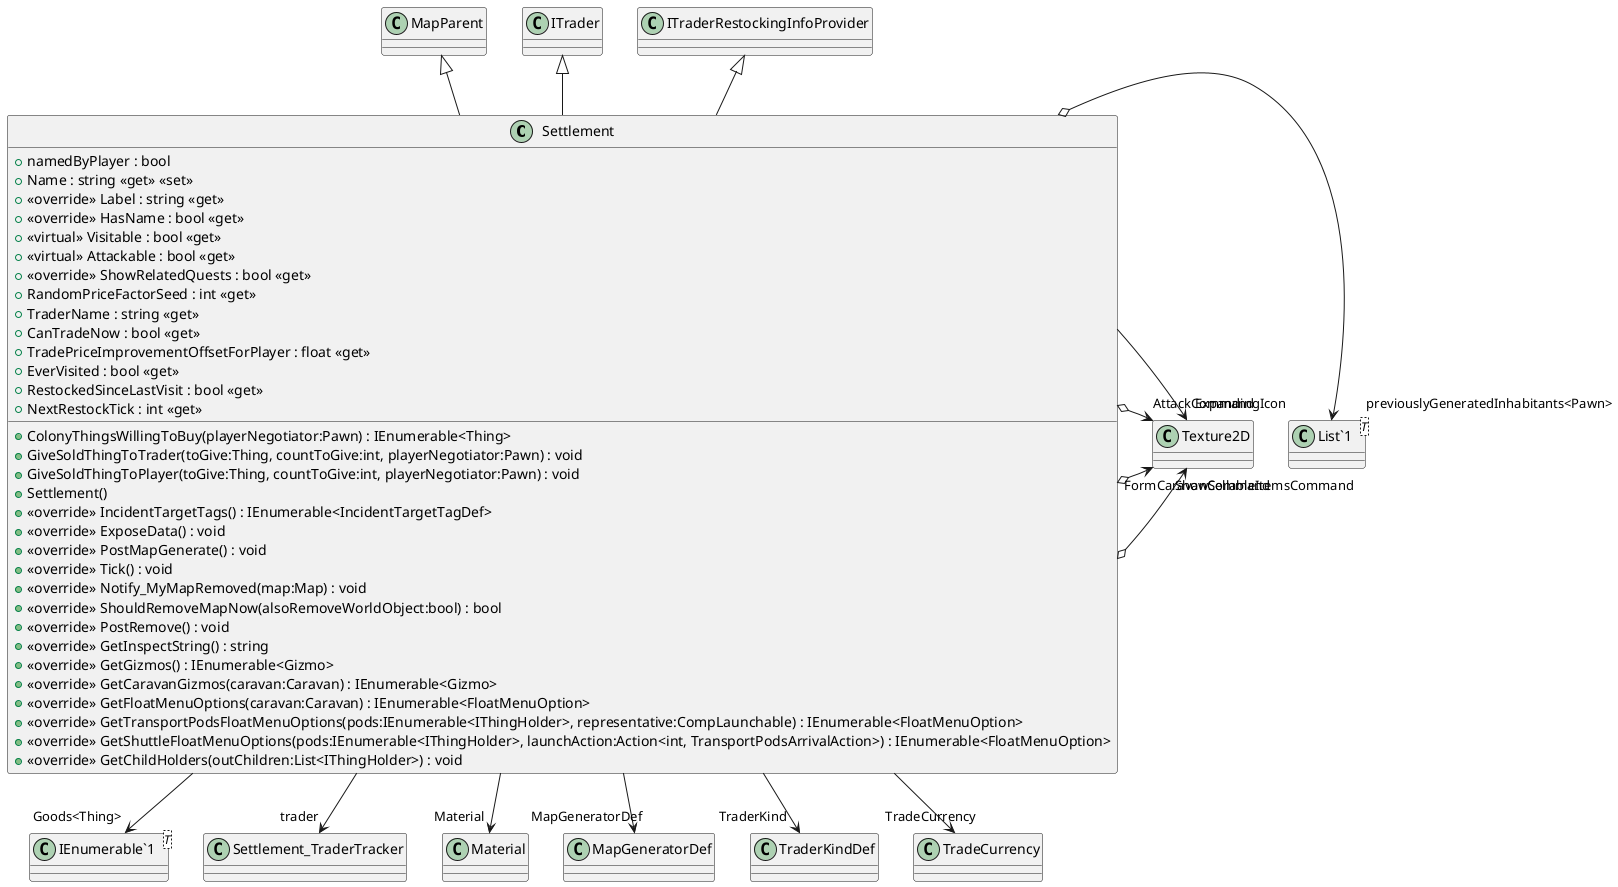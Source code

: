 @startuml
class Settlement {
    + namedByPlayer : bool
    + Name : string <<get>> <<set>>
    + <<override>> Label : string <<get>>
    + <<override>> HasName : bool <<get>>
    + <<virtual>> Visitable : bool <<get>>
    + <<virtual>> Attackable : bool <<get>>
    + <<override>> ShowRelatedQuests : bool <<get>>
    + RandomPriceFactorSeed : int <<get>>
    + TraderName : string <<get>>
    + CanTradeNow : bool <<get>>
    + TradePriceImprovementOffsetForPlayer : float <<get>>
    + EverVisited : bool <<get>>
    + RestockedSinceLastVisit : bool <<get>>
    + NextRestockTick : int <<get>>
    + ColonyThingsWillingToBuy(playerNegotiator:Pawn) : IEnumerable<Thing>
    + GiveSoldThingToTrader(toGive:Thing, countToGive:int, playerNegotiator:Pawn) : void
    + GiveSoldThingToPlayer(toGive:Thing, countToGive:int, playerNegotiator:Pawn) : void
    + Settlement()
    + <<override>> IncidentTargetTags() : IEnumerable<IncidentTargetTagDef>
    + <<override>> ExposeData() : void
    + <<override>> PostMapGenerate() : void
    + <<override>> Tick() : void
    + <<override>> Notify_MyMapRemoved(map:Map) : void
    + <<override>> ShouldRemoveMapNow(alsoRemoveWorldObject:bool) : bool
    + <<override>> PostRemove() : void
    + <<override>> GetInspectString() : string
    + <<override>> GetGizmos() : IEnumerable<Gizmo>
    + <<override>> GetCaravanGizmos(caravan:Caravan) : IEnumerable<Gizmo>
    + <<override>> GetFloatMenuOptions(caravan:Caravan) : IEnumerable<FloatMenuOption>
    + <<override>> GetTransportPodsFloatMenuOptions(pods:IEnumerable<IThingHolder>, representative:CompLaunchable) : IEnumerable<FloatMenuOption>
    + <<override>> GetShuttleFloatMenuOptions(pods:IEnumerable<IThingHolder>, launchAction:Action<int, TransportPodsArrivalAction>) : IEnumerable<FloatMenuOption>
    + <<override>> GetChildHolders(outChildren:List<IThingHolder>) : void
}
class "List`1"<T> {
}
class "IEnumerable`1"<T> {
}
MapParent <|-- Settlement
ITrader <|-- Settlement
ITraderRestockingInfoProvider <|-- Settlement
Settlement --> "trader" Settlement_TraderTracker
Settlement o-> "previouslyGeneratedInhabitants<Pawn>" "List`1"
Settlement o-> "ShowSellableItemsCommand" Texture2D
Settlement o-> "FormCaravanCommand" Texture2D
Settlement o-> "AttackCommand" Texture2D
Settlement --> "ExpandingIcon" Texture2D
Settlement --> "Material" Material
Settlement --> "MapGeneratorDef" MapGeneratorDef
Settlement --> "TraderKind" TraderKindDef
Settlement --> "Goods<Thing>" "IEnumerable`1"
Settlement --> "TradeCurrency" TradeCurrency
@enduml
